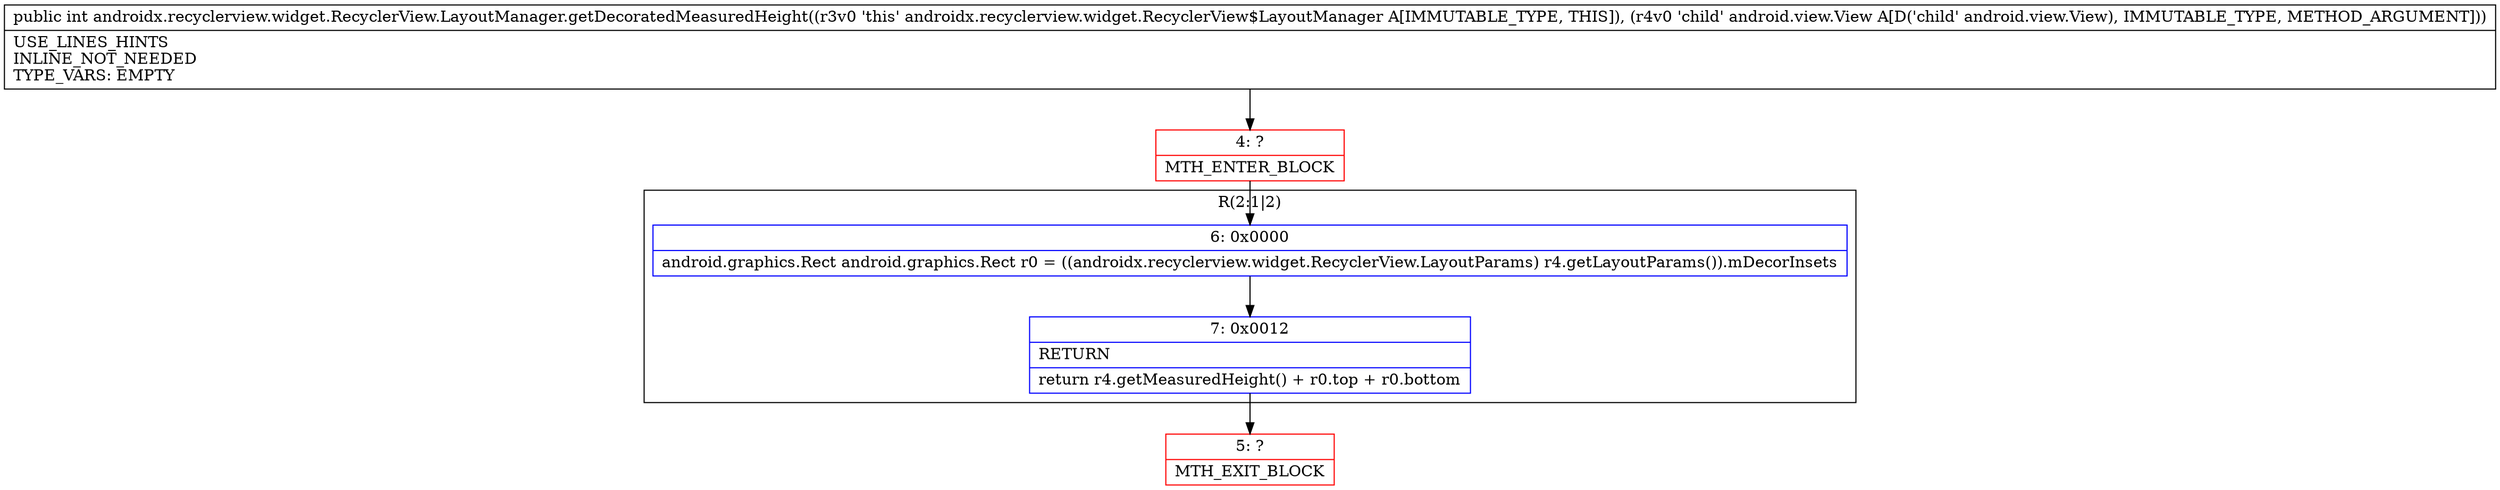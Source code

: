 digraph "CFG forandroidx.recyclerview.widget.RecyclerView.LayoutManager.getDecoratedMeasuredHeight(Landroid\/view\/View;)I" {
subgraph cluster_Region_23710149 {
label = "R(2:1|2)";
node [shape=record,color=blue];
Node_6 [shape=record,label="{6\:\ 0x0000|android.graphics.Rect android.graphics.Rect r0 = ((androidx.recyclerview.widget.RecyclerView.LayoutParams) r4.getLayoutParams()).mDecorInsets\l}"];
Node_7 [shape=record,label="{7\:\ 0x0012|RETURN\l|return r4.getMeasuredHeight() + r0.top + r0.bottom\l}"];
}
Node_4 [shape=record,color=red,label="{4\:\ ?|MTH_ENTER_BLOCK\l}"];
Node_5 [shape=record,color=red,label="{5\:\ ?|MTH_EXIT_BLOCK\l}"];
MethodNode[shape=record,label="{public int androidx.recyclerview.widget.RecyclerView.LayoutManager.getDecoratedMeasuredHeight((r3v0 'this' androidx.recyclerview.widget.RecyclerView$LayoutManager A[IMMUTABLE_TYPE, THIS]), (r4v0 'child' android.view.View A[D('child' android.view.View), IMMUTABLE_TYPE, METHOD_ARGUMENT]))  | USE_LINES_HINTS\lINLINE_NOT_NEEDED\lTYPE_VARS: EMPTY\l}"];
MethodNode -> Node_4;Node_6 -> Node_7;
Node_7 -> Node_5;
Node_4 -> Node_6;
}


